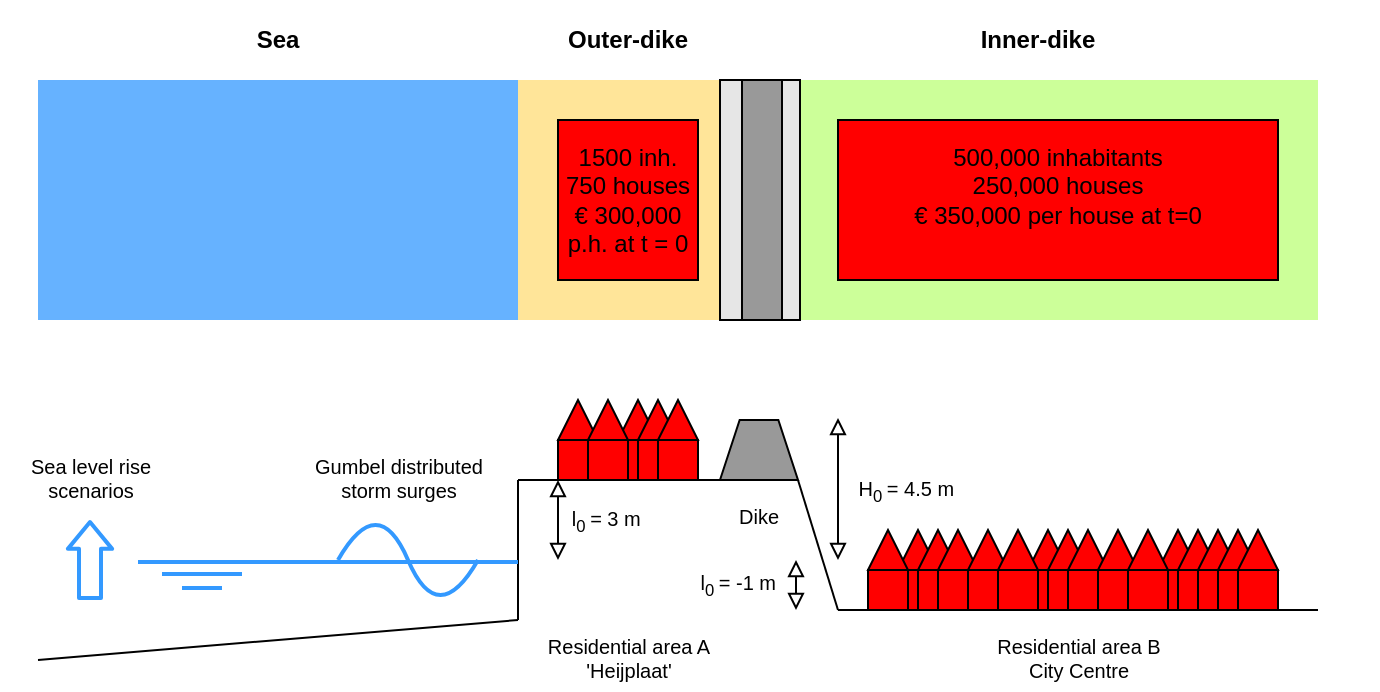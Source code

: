 <mxGraphModel dx="1127" dy="753" grid="1" gridSize="10" guides="1" tooltips="1" connect="1" arrows="1" fold="1" page="1" pageScale="1" pageWidth="827" pageHeight="1169" background="#ffffff"><root><mxCell id="0"/><mxCell id="1" parent="0"/><mxCell id="129" value="" style="shape=trapezoid;perimeter=trapezoidPerimeter;whiteSpace=wrap;html=1;fontSize=10;align=center;size=0.252;fontColor=#999999;fillColor=#999999;" parent="1" vertex="1"><mxGeometry x="421" y="330" width="39" height="30" as="geometry"/></mxCell><mxCell id="3" value="" style="rounded=0;whiteSpace=wrap;html=1;fillColor=#66B2FF;strokeColor=none;" parent="1" vertex="1"><mxGeometry x="80" y="160" width="240" height="120" as="geometry"/></mxCell><mxCell id="4" value="" style="rounded=0;whiteSpace=wrap;html=1;fillColor=#FFE599;strokeColor=none;" parent="1" vertex="1"><mxGeometry x="320" y="160" width="120" height="120" as="geometry"/></mxCell><mxCell id="5" value="" style="rounded=0;whiteSpace=wrap;html=1;fillColor=#CCFF99;strokeColor=none;" parent="1" vertex="1"><mxGeometry x="440" y="160" width="280" height="120" as="geometry"/></mxCell><mxCell id="6" value="1500 inh.&lt;div&gt;750 houses&lt;/div&gt;&lt;div&gt;€ 300,000 p.h. at t = 0&lt;br&gt;&lt;/div&gt;" style="rounded=0;whiteSpace=wrap;html=1;fillColor=#FF0000;" parent="1" vertex="1"><mxGeometry x="340" y="180" width="70" height="80" as="geometry"/></mxCell><mxCell id="9" value="" style="group" parent="1" vertex="1" connectable="0"><mxGeometry x="730" y="120" width="20" height="160" as="geometry"/></mxCell><mxCell id="11" value="" style="group;container=1;" parent="9" vertex="1" connectable="0"><mxGeometry x="-300" width="40" height="160" as="geometry"/></mxCell><mxCell id="22" value="" style="group" parent="11" vertex="1" connectable="0"><mxGeometry x="-9" y="40" width="40" height="120" as="geometry"/></mxCell><mxCell id="12" value="" style="group" parent="22" vertex="1" connectable="0"><mxGeometry width="40" height="120" as="geometry"/></mxCell><mxCell id="8" value="" style="rounded=0;whiteSpace=wrap;html=1;fillColor=#E6E6E6;" parent="12" vertex="1"><mxGeometry width="40" height="120" as="geometry"/></mxCell><mxCell id="7" value="" style="rounded=0;whiteSpace=wrap;html=1;fillColor=#999999;container=1;" parent="12" vertex="1"><mxGeometry x="11" width="20" height="120" as="geometry"/></mxCell><mxCell id="13" value="500,000 inhabitants&lt;div&gt;250,000 houses&lt;/div&gt;&lt;div&gt;€ 350,000 per house at t=0&lt;br&gt;&lt;/div&gt;&lt;div&gt;&lt;br&gt;&lt;/div&gt;" style="rounded=0;whiteSpace=wrap;html=1;fillColor=#FF0000;" parent="1" vertex="1"><mxGeometry x="480" y="180" width="220" height="80" as="geometry"/></mxCell><mxCell id="14" value="Sea" style="text;html=1;strokeColor=none;fillColor=none;align=center;verticalAlign=middle;whiteSpace=wrap;rounded=0;fontFamily=Helvetica;fontStyle=1" parent="1" vertex="1"><mxGeometry x="180" y="130" width="40" height="20" as="geometry"/></mxCell><mxCell id="15" value="Outer-dike" style="text;html=1;strokeColor=none;fillColor=none;align=center;verticalAlign=middle;whiteSpace=wrap;rounded=0;fontFamily=Helvetica;fontStyle=1" parent="1" vertex="1"><mxGeometry x="335" y="130" width="80" height="20" as="geometry"/></mxCell><mxCell id="16" value="Inner-dike" style="text;html=1;strokeColor=none;fillColor=none;align=center;verticalAlign=middle;whiteSpace=wrap;rounded=0;fontFamily=Helvetica;fontStyle=1" parent="1" vertex="1"><mxGeometry x="540" y="130" width="80" height="20" as="geometry"/></mxCell><mxCell id="17" value="" style="endArrow=none;html=1;fontFamily=Helvetica;" parent="1" edge="1"><mxGeometry width="50" height="50" relative="1" as="geometry"><mxPoint x="80" y="450" as="sourcePoint"/><mxPoint x="320" y="430" as="targetPoint"/></mxGeometry></mxCell><mxCell id="18" value="" style="endArrow=none;html=1;fontFamily=Helvetica;" parent="1" edge="1"><mxGeometry width="50" height="50" relative="1" as="geometry"><mxPoint x="320" y="360" as="sourcePoint"/><mxPoint x="320" y="430" as="targetPoint"/></mxGeometry></mxCell><mxCell id="19" value="" style="endArrow=none;html=1;fontFamily=Helvetica;" parent="1" edge="1"><mxGeometry width="50" height="50" relative="1" as="geometry"><mxPoint x="320" y="360" as="sourcePoint"/><mxPoint x="420" y="360" as="targetPoint"/></mxGeometry></mxCell><mxCell id="24" value="" style="endArrow=none;html=1;fontFamily=Helvetica;" parent="1" edge="1"><mxGeometry width="50" height="50" relative="1" as="geometry"><mxPoint x="480" y="425" as="sourcePoint"/><mxPoint x="460" y="360" as="targetPoint"/></mxGeometry></mxCell><mxCell id="25" value="" style="endArrow=none;html=1;fontFamily=Helvetica;" parent="1" edge="1"><mxGeometry width="50" height="50" relative="1" as="geometry"><mxPoint x="720" y="425" as="sourcePoint"/><mxPoint x="480" y="425" as="targetPoint"/></mxGeometry></mxCell><mxCell id="26" value="" style="group;container=1;" parent="1" vertex="1" connectable="0"><mxGeometry x="340" y="300" width="50" height="70" as="geometry"/></mxCell><mxCell id="34" value="" style="group" parent="26" vertex="1" connectable="0"><mxGeometry y="20" width="20" height="40" as="geometry"/></mxCell><mxCell id="27" value="" style="triangle;whiteSpace=wrap;html=1;labelBackgroundColor=none;strokeColor=#000000;fillColor=#FF0000;rotation=-90;container=1;" parent="34" vertex="1"><mxGeometry width="20" height="20" as="geometry"/></mxCell><mxCell id="28" value="" style="whiteSpace=wrap;html=1;aspect=fixed;labelBackgroundColor=none;strokeColor=#000000;fillColor=#FF0000;direction=south;" parent="34" vertex="1"><mxGeometry y="20" width="20" height="20" as="geometry"/></mxCell><mxCell id="38" value="" style="group" parent="26" vertex="1" connectable="0"><mxGeometry x="30" y="20" width="20" height="40" as="geometry"/></mxCell><mxCell id="39" value="" style="triangle;whiteSpace=wrap;html=1;labelBackgroundColor=none;strokeColor=#000000;fillColor=#FF0000;rotation=-90;container=1;" parent="38" vertex="1"><mxGeometry width="20" height="20" as="geometry"/></mxCell><mxCell id="40" value="" style="whiteSpace=wrap;html=1;aspect=fixed;labelBackgroundColor=none;strokeColor=#000000;fillColor=#FF0000;direction=south;" parent="38" vertex="1"><mxGeometry y="20" width="20" height="20" as="geometry"/></mxCell><mxCell id="35" value="" style="group" parent="1" vertex="1" connectable="0"><mxGeometry x="355" y="320" width="20" height="40" as="geometry"/></mxCell><mxCell id="36" value="" style="triangle;whiteSpace=wrap;html=1;labelBackgroundColor=none;strokeColor=#000000;fillColor=#FF0000;rotation=-90;container=1;" parent="35" vertex="1"><mxGeometry width="20" height="20" as="geometry"/></mxCell><mxCell id="37" value="" style="whiteSpace=wrap;html=1;aspect=fixed;labelBackgroundColor=none;strokeColor=#000000;fillColor=#FF0000;direction=south;" parent="35" vertex="1"><mxGeometry y="20" width="20" height="20" as="geometry"/></mxCell><mxCell id="41" value="" style="group" parent="1" vertex="1" connectable="0"><mxGeometry x="380" y="320" width="30" height="40" as="geometry"/></mxCell><mxCell id="42" value="" style="triangle;whiteSpace=wrap;html=1;labelBackgroundColor=none;strokeColor=#000000;fillColor=#FF0000;rotation=-90;container=1;" parent="41" vertex="1"><mxGeometry width="20" height="20" as="geometry"/></mxCell><mxCell id="43" value="" style="whiteSpace=wrap;html=1;aspect=fixed;labelBackgroundColor=none;strokeColor=#000000;fillColor=#FF0000;direction=south;" parent="41" vertex="1"><mxGeometry y="20" width="20" height="20" as="geometry"/></mxCell><mxCell id="44" value="" style="group" parent="41" vertex="1" connectable="0"><mxGeometry x="10" width="20" height="40" as="geometry"/></mxCell><mxCell id="45" value="" style="triangle;whiteSpace=wrap;html=1;labelBackgroundColor=none;strokeColor=#000000;fillColor=#FF0000;rotation=-90;container=1;" parent="44" vertex="1"><mxGeometry width="20" height="20" as="geometry"/></mxCell><mxCell id="46" value="" style="whiteSpace=wrap;html=1;aspect=fixed;labelBackgroundColor=none;strokeColor=#000000;fillColor=#FF0000;direction=south;" parent="44" vertex="1"><mxGeometry y="20" width="20" height="20" as="geometry"/></mxCell><mxCell id="50" value="" style="group" parent="1" vertex="1" connectable="0"><mxGeometry x="510" y="385" width="20" height="40" as="geometry"/></mxCell><mxCell id="51" value="" style="triangle;whiteSpace=wrap;html=1;labelBackgroundColor=none;strokeColor=#000000;fillColor=#FF0000;rotation=-90;container=1;" parent="50" vertex="1"><mxGeometry width="20" height="20" as="geometry"/></mxCell><mxCell id="52" value="" style="whiteSpace=wrap;html=1;aspect=fixed;labelBackgroundColor=none;strokeColor=#000000;fillColor=#FF0000;direction=south;" parent="50" vertex="1"><mxGeometry y="20" width="20" height="20" as="geometry"/></mxCell><mxCell id="53" value="" style="group" parent="1" vertex="1" connectable="0"><mxGeometry x="495" y="385" width="20" height="40" as="geometry"/></mxCell><mxCell id="54" value="" style="triangle;whiteSpace=wrap;html=1;labelBackgroundColor=none;strokeColor=#000000;fillColor=#FF0000;rotation=-90;container=1;" parent="53" vertex="1"><mxGeometry width="20" height="20" as="geometry"/></mxCell><mxCell id="55" value="" style="whiteSpace=wrap;html=1;aspect=fixed;labelBackgroundColor=none;strokeColor=#000000;fillColor=#FF0000;direction=south;" parent="53" vertex="1"><mxGeometry y="20" width="20" height="20" as="geometry"/></mxCell><mxCell id="56" value="" style="group" parent="1" vertex="1" connectable="0"><mxGeometry x="520" y="385" width="30" height="40" as="geometry"/></mxCell><mxCell id="57" value="" style="triangle;whiteSpace=wrap;html=1;labelBackgroundColor=none;strokeColor=#000000;fillColor=#FF0000;rotation=-90;container=1;" parent="56" vertex="1"><mxGeometry width="20" height="20" as="geometry"/></mxCell><mxCell id="58" value="" style="whiteSpace=wrap;html=1;aspect=fixed;labelBackgroundColor=none;strokeColor=#000000;fillColor=#FF0000;direction=south;" parent="56" vertex="1"><mxGeometry y="20" width="20" height="20" as="geometry"/></mxCell><mxCell id="59" value="" style="group" parent="56" vertex="1" connectable="0"><mxGeometry x="10" width="20" height="40" as="geometry"/></mxCell><mxCell id="60" value="" style="triangle;whiteSpace=wrap;html=1;labelBackgroundColor=none;strokeColor=#000000;fillColor=#FF0000;rotation=-90;container=1;" parent="59" vertex="1"><mxGeometry width="20" height="20" as="geometry"/></mxCell><mxCell id="61" value="" style="whiteSpace=wrap;html=1;aspect=fixed;labelBackgroundColor=none;strokeColor=#000000;fillColor=#FF0000;direction=south;" parent="59" vertex="1"><mxGeometry y="20" width="20" height="20" as="geometry"/></mxCell><mxCell id="62" value="" style="group" parent="1" vertex="1" connectable="0"><mxGeometry x="545" y="385" width="20" height="40" as="geometry"/></mxCell><mxCell id="63" value="" style="triangle;whiteSpace=wrap;html=1;labelBackgroundColor=none;strokeColor=#000000;fillColor=#FF0000;rotation=-90;container=1;" parent="62" vertex="1"><mxGeometry width="20" height="20" as="geometry"/></mxCell><mxCell id="64" value="" style="whiteSpace=wrap;html=1;aspect=fixed;labelBackgroundColor=none;strokeColor=#000000;fillColor=#FF0000;direction=south;" parent="62" vertex="1"><mxGeometry y="20" width="20" height="20" as="geometry"/></mxCell><mxCell id="65" value="" style="group" parent="1" vertex="1" connectable="0"><mxGeometry x="575" y="385" width="20" height="40" as="geometry"/></mxCell><mxCell id="66" value="" style="triangle;whiteSpace=wrap;html=1;labelBackgroundColor=none;strokeColor=#000000;fillColor=#FF0000;rotation=-90;container=1;" parent="65" vertex="1"><mxGeometry width="20" height="20" as="geometry"/></mxCell><mxCell id="67" value="" style="whiteSpace=wrap;html=1;aspect=fixed;labelBackgroundColor=none;strokeColor=#000000;fillColor=#FF0000;direction=south;" parent="65" vertex="1"><mxGeometry y="20" width="20" height="20" as="geometry"/></mxCell><mxCell id="68" value="" style="group" parent="1" vertex="1" connectable="0"><mxGeometry x="560" y="385" width="20" height="40" as="geometry"/></mxCell><mxCell id="69" value="" style="triangle;whiteSpace=wrap;html=1;labelBackgroundColor=none;strokeColor=#000000;fillColor=#FF0000;rotation=-90;container=1;" parent="68" vertex="1"><mxGeometry width="20" height="20" as="geometry"/></mxCell><mxCell id="70" value="" style="whiteSpace=wrap;html=1;aspect=fixed;labelBackgroundColor=none;strokeColor=#000000;fillColor=#FF0000;direction=south;" parent="68" vertex="1"><mxGeometry y="20" width="20" height="20" as="geometry"/></mxCell><mxCell id="71" value="" style="group" parent="1" vertex="1" connectable="0"><mxGeometry x="585" y="385" width="30" height="40" as="geometry"/></mxCell><mxCell id="72" value="" style="triangle;whiteSpace=wrap;html=1;labelBackgroundColor=none;strokeColor=#000000;fillColor=#FF0000;rotation=-90;container=1;" parent="71" vertex="1"><mxGeometry width="20" height="20" as="geometry"/></mxCell><mxCell id="73" value="" style="whiteSpace=wrap;html=1;aspect=fixed;labelBackgroundColor=none;strokeColor=#000000;fillColor=#FF0000;direction=south;" parent="71" vertex="1"><mxGeometry y="20" width="20" height="20" as="geometry"/></mxCell><mxCell id="74" value="" style="group" parent="71" vertex="1" connectable="0"><mxGeometry x="10" width="20" height="40" as="geometry"/></mxCell><mxCell id="75" value="" style="triangle;whiteSpace=wrap;html=1;labelBackgroundColor=none;strokeColor=#000000;fillColor=#FF0000;rotation=-90;container=1;" parent="74" vertex="1"><mxGeometry width="20" height="20" as="geometry"/></mxCell><mxCell id="76" value="" style="whiteSpace=wrap;html=1;aspect=fixed;labelBackgroundColor=none;strokeColor=#000000;fillColor=#FF0000;direction=south;" parent="74" vertex="1"><mxGeometry y="20" width="20" height="20" as="geometry"/></mxCell><mxCell id="77" value="" style="group" parent="1" vertex="1" connectable="0"><mxGeometry x="610" y="385" width="20" height="40" as="geometry"/></mxCell><mxCell id="78" value="" style="triangle;whiteSpace=wrap;html=1;labelBackgroundColor=none;strokeColor=#000000;fillColor=#FF0000;rotation=-90;container=1;" parent="77" vertex="1"><mxGeometry width="20" height="20" as="geometry"/></mxCell><mxCell id="79" value="" style="whiteSpace=wrap;html=1;aspect=fixed;labelBackgroundColor=none;strokeColor=#000000;fillColor=#FF0000;direction=south;" parent="77" vertex="1"><mxGeometry y="20" width="20" height="20" as="geometry"/></mxCell><mxCell id="80" value="" style="group" parent="1" vertex="1" connectable="0"><mxGeometry x="640" y="385" width="20" height="40" as="geometry"/></mxCell><mxCell id="81" value="" style="triangle;whiteSpace=wrap;html=1;labelBackgroundColor=none;strokeColor=#000000;fillColor=#FF0000;rotation=-90;container=1;" parent="80" vertex="1"><mxGeometry width="20" height="20" as="geometry"/></mxCell><mxCell id="82" value="" style="whiteSpace=wrap;html=1;aspect=fixed;labelBackgroundColor=none;strokeColor=#000000;fillColor=#FF0000;direction=south;" parent="80" vertex="1"><mxGeometry y="20" width="20" height="20" as="geometry"/></mxCell><mxCell id="83" value="" style="group" parent="1" vertex="1" connectable="0"><mxGeometry x="625" y="385" width="20" height="40" as="geometry"/></mxCell><mxCell id="84" value="" style="triangle;whiteSpace=wrap;html=1;labelBackgroundColor=none;strokeColor=#000000;fillColor=#FF0000;rotation=-90;container=1;" parent="83" vertex="1"><mxGeometry width="20" height="20" as="geometry"/></mxCell><mxCell id="85" value="" style="whiteSpace=wrap;html=1;aspect=fixed;labelBackgroundColor=none;strokeColor=#000000;fillColor=#FF0000;direction=south;" parent="83" vertex="1"><mxGeometry y="20" width="20" height="20" as="geometry"/></mxCell><mxCell id="86" value="" style="group" parent="1" vertex="1" connectable="0"><mxGeometry x="650" y="385" width="30" height="40" as="geometry"/></mxCell><mxCell id="87" value="" style="triangle;whiteSpace=wrap;html=1;labelBackgroundColor=none;strokeColor=#000000;fillColor=#FF0000;rotation=-90;container=1;" parent="86" vertex="1"><mxGeometry width="20" height="20" as="geometry"/></mxCell><mxCell id="88" value="" style="whiteSpace=wrap;html=1;aspect=fixed;labelBackgroundColor=none;strokeColor=#000000;fillColor=#FF0000;direction=south;" parent="86" vertex="1"><mxGeometry y="20" width="20" height="20" as="geometry"/></mxCell><mxCell id="89" value="" style="group" parent="86" vertex="1" connectable="0"><mxGeometry x="10" width="20" height="40" as="geometry"/></mxCell><mxCell id="90" value="" style="triangle;whiteSpace=wrap;html=1;labelBackgroundColor=none;strokeColor=#000000;fillColor=#FF0000;rotation=-90;container=1;" parent="89" vertex="1"><mxGeometry width="20" height="20" as="geometry"/></mxCell><mxCell id="91" value="" style="whiteSpace=wrap;html=1;aspect=fixed;labelBackgroundColor=none;strokeColor=#000000;fillColor=#FF0000;direction=south;" parent="89" vertex="1"><mxGeometry y="20" width="20" height="20" as="geometry"/></mxCell><mxCell id="107" value="" style="group" parent="1" vertex="1" connectable="0"><mxGeometry x="670" y="385" width="30" height="40" as="geometry"/></mxCell><mxCell id="108" value="" style="triangle;whiteSpace=wrap;html=1;labelBackgroundColor=none;strokeColor=#000000;fillColor=#FF0000;rotation=-90;container=1;" parent="107" vertex="1"><mxGeometry width="20" height="20" as="geometry"/></mxCell><mxCell id="109" value="" style="whiteSpace=wrap;html=1;aspect=fixed;labelBackgroundColor=none;strokeColor=#000000;fillColor=#FF0000;direction=south;" parent="107" vertex="1"><mxGeometry y="20" width="20" height="20" as="geometry"/></mxCell><mxCell id="110" value="" style="group" parent="107" vertex="1" connectable="0"><mxGeometry x="10" width="20" height="40" as="geometry"/></mxCell><mxCell id="111" value="" style="triangle;whiteSpace=wrap;html=1;labelBackgroundColor=none;strokeColor=#000000;fillColor=#FF0000;rotation=-90;container=1;" parent="110" vertex="1"><mxGeometry width="20" height="20" as="geometry"/></mxCell><mxCell id="112" value="" style="whiteSpace=wrap;html=1;aspect=fixed;labelBackgroundColor=none;strokeColor=#000000;fillColor=#FF0000;direction=south;" parent="110" vertex="1"><mxGeometry y="20" width="20" height="20" as="geometry"/></mxCell><mxCell id="113" value="" style="endArrow=none;html=1;strokeColor=#3399FF;strokeWidth=2;" parent="1" edge="1"><mxGeometry width="50" height="50" relative="1" as="geometry"><mxPoint x="130" y="401" as="sourcePoint"/><mxPoint x="320" y="401" as="targetPoint"/></mxGeometry></mxCell><mxCell id="118" value="" style="curved=1;endArrow=none;html=1;strokeColor=#3399FF;endFill=0;strokeWidth=2;" parent="1" edge="1"><mxGeometry width="50" height="50" relative="1" as="geometry"><mxPoint x="300" y="400" as="sourcePoint"/><mxPoint x="230" y="400" as="targetPoint"/><Array as="points"><mxPoint x="280" y="435"/><mxPoint x="250" y="365"/></Array></mxGeometry></mxCell><mxCell id="119" value="" style="endArrow=none;html=1;strokeColor=#3399FF;strokeWidth=2;" parent="1" edge="1"><mxGeometry width="50" height="50" relative="1" as="geometry"><mxPoint x="142" y="407" as="sourcePoint"/><mxPoint x="182" y="407" as="targetPoint"/></mxGeometry></mxCell><mxCell id="120" value="" style="endArrow=none;html=1;strokeColor=#3399FF;strokeWidth=2;" parent="1" edge="1"><mxGeometry width="50" height="50" relative="1" as="geometry"><mxPoint x="152" y="414" as="sourcePoint"/><mxPoint x="172" y="414" as="targetPoint"/></mxGeometry></mxCell><mxCell id="121" value="" style="shape=flexArrow;endArrow=classic;html=1;fillColor=#ffffff;strokeColor=#3399FF;strokeWidth=2;endWidth=9.143;endSize=3.811;" parent="1" edge="1"><mxGeometry width="50" height="50" relative="1" as="geometry"><mxPoint x="106" y="420" as="sourcePoint"/><mxPoint x="106" y="380" as="targetPoint"/></mxGeometry></mxCell><mxCell id="125" value="Sea level rise&lt;div&gt;scenarios&lt;/div&gt;" style="text;html=1;resizable=0;points=[];autosize=1;align=center;verticalAlign=top;spacingTop=-4;fontSize=10;" parent="1" vertex="1"><mxGeometry x="61" y="345" width="90" height="30" as="geometry"/></mxCell><mxCell id="126" value="Gumbel distributed&lt;div&gt;storm surges&lt;/div&gt;" style="text;html=1;resizable=0;points=[];autosize=1;align=center;verticalAlign=top;spacingTop=-4;fontSize=10;" parent="1" vertex="1"><mxGeometry x="210" y="345" width="100" height="30" as="geometry"/></mxCell><mxCell id="127" value="Residential area A&lt;div&gt;'Heijplaat'&lt;/div&gt;" style="text;html=1;resizable=0;points=[];autosize=1;align=center;verticalAlign=top;spacingTop=-4;fontSize=10;" parent="1" vertex="1"><mxGeometry x="325" y="435" width="100" height="30" as="geometry"/></mxCell><mxCell id="128" value="Residential area B&lt;div&gt;City Centre&lt;/div&gt;" style="text;html=1;resizable=0;points=[];autosize=1;align=center;verticalAlign=top;spacingTop=-4;fontSize=10;" parent="1" vertex="1"><mxGeometry x="550" y="435" width="100" height="30" as="geometry"/></mxCell><mxCell id="130" value="Dike" style="text;html=1;resizable=0;points=[];autosize=1;align=center;verticalAlign=top;spacingTop=-4;fontSize=10;" parent="1" vertex="1"><mxGeometry x="420" y="370" width="40" height="10" as="geometry"/></mxCell><mxCell id="132" value="" style="endArrow=block;startArrow=block;html=1;startFill=0;endFill=0;" edge="1" parent="1"><mxGeometry width="50" height="50" relative="1" as="geometry"><mxPoint x="340" y="400" as="sourcePoint"/><mxPoint x="340" y="360" as="targetPoint"/></mxGeometry></mxCell><mxCell id="133" value="l&lt;sub&gt;0 &lt;/sub&gt;= 3 m&amp;nbsp;" style="text;html=1;resizable=0;points=[];autosize=1;align=center;verticalAlign=bottom;spacingTop=-4;fontSize=10;" vertex="1" parent="1"><mxGeometry x="340" y="370" width="50" height="20" as="geometry"/></mxCell><mxCell id="135" value="" style="endArrow=block;startArrow=block;html=1;startFill=0;endFill=0;" edge="1" parent="1"><mxGeometry width="50" height="50" relative="1" as="geometry"><mxPoint x="459" y="425" as="sourcePoint"/><mxPoint x="459" y="400" as="targetPoint"/></mxGeometry></mxCell><mxCell id="136" value="l&lt;sub&gt;0 &lt;/sub&gt;= -1 m&amp;nbsp;" style="text;html=1;resizable=0;points=[];autosize=1;align=center;verticalAlign=bottom;spacingTop=-4;fontSize=10;" vertex="1" parent="1"><mxGeometry x="401" y="402" width="60" height="20" as="geometry"/></mxCell><mxCell id="137" value="H&lt;sub&gt;0 &lt;/sub&gt;= 4.5 m&amp;nbsp;" style="text;html=1;resizable=0;points=[];autosize=1;align=center;verticalAlign=bottom;spacingTop=-4;fontSize=10;" vertex="1" parent="1"><mxGeometry x="480" y="355" width="70" height="20" as="geometry"/></mxCell><mxCell id="138" value="" style="endArrow=block;startArrow=block;html=1;startFill=0;endFill=0;" edge="1" parent="1"><mxGeometry width="50" height="50" relative="1" as="geometry"><mxPoint x="480" y="400" as="sourcePoint"/><mxPoint x="480" y="329" as="targetPoint"/></mxGeometry></mxCell><mxCell id="139" value="" style="endArrow=none;html=1;" edge="1" parent="1"><mxGeometry width="50" height="50" relative="1" as="geometry"><mxPoint x="460" y="360" as="sourcePoint"/><mxPoint x="420" y="360" as="targetPoint"/></mxGeometry></mxCell></root></mxGraphModel>